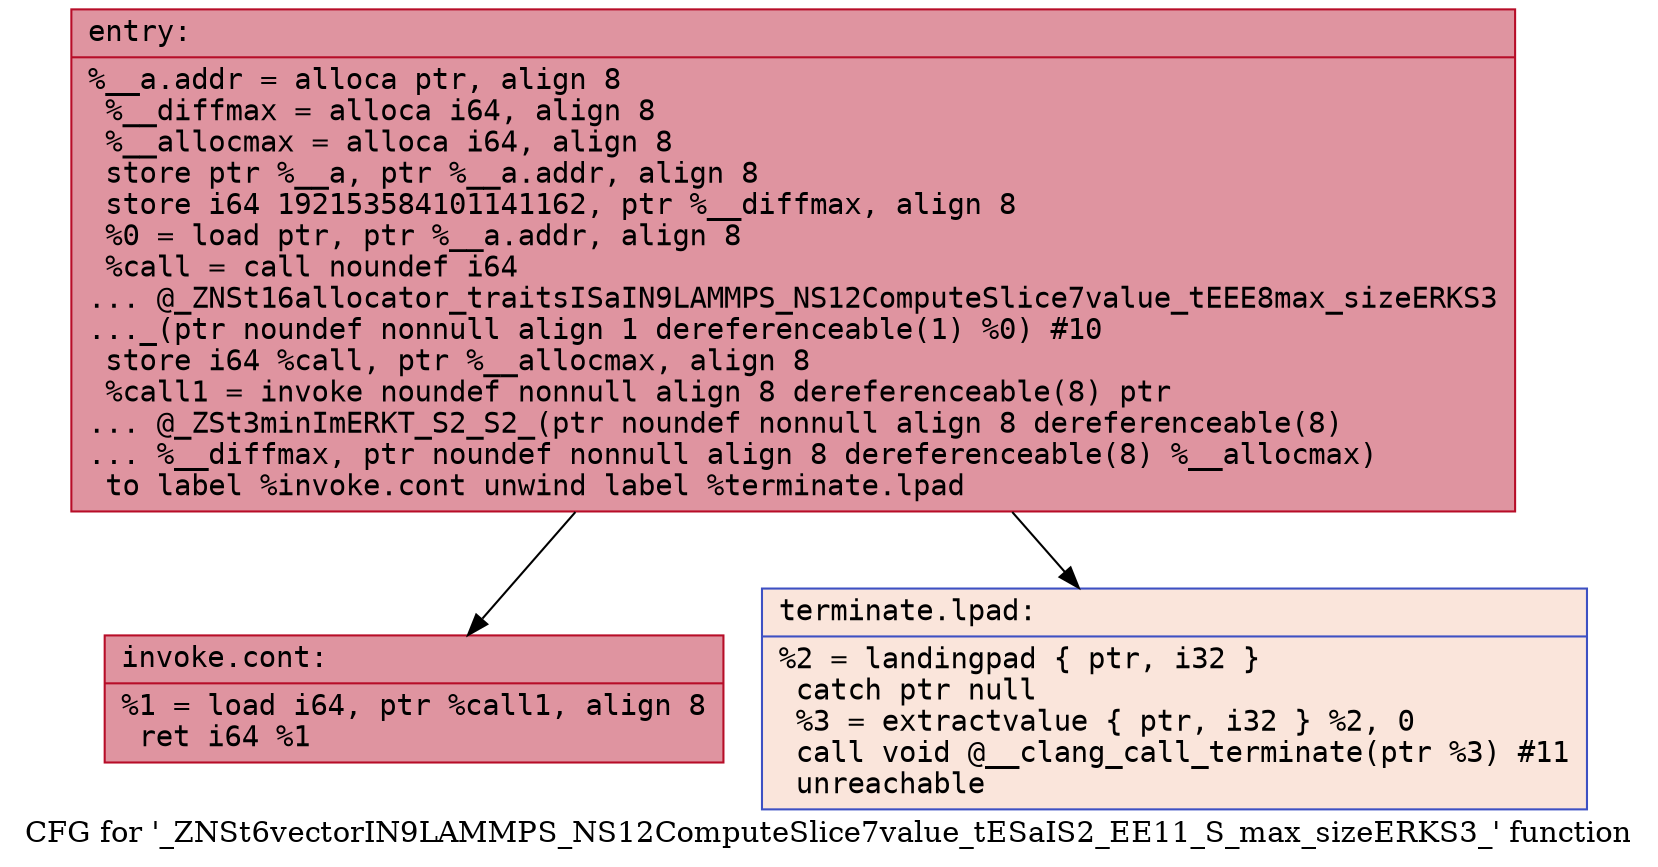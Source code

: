 digraph "CFG for '_ZNSt6vectorIN9LAMMPS_NS12ComputeSlice7value_tESaIS2_EE11_S_max_sizeERKS3_' function" {
	label="CFG for '_ZNSt6vectorIN9LAMMPS_NS12ComputeSlice7value_tESaIS2_EE11_S_max_sizeERKS3_' function";

	Node0x558104793780 [shape=record,color="#b70d28ff", style=filled, fillcolor="#b70d2870" fontname="Courier",label="{entry:\l|  %__a.addr = alloca ptr, align 8\l  %__diffmax = alloca i64, align 8\l  %__allocmax = alloca i64, align 8\l  store ptr %__a, ptr %__a.addr, align 8\l  store i64 192153584101141162, ptr %__diffmax, align 8\l  %0 = load ptr, ptr %__a.addr, align 8\l  %call = call noundef i64\l... @_ZNSt16allocator_traitsISaIN9LAMMPS_NS12ComputeSlice7value_tEEE8max_sizeERKS3\l..._(ptr noundef nonnull align 1 dereferenceable(1) %0) #10\l  store i64 %call, ptr %__allocmax, align 8\l  %call1 = invoke noundef nonnull align 8 dereferenceable(8) ptr\l... @_ZSt3minImERKT_S2_S2_(ptr noundef nonnull align 8 dereferenceable(8)\l... %__diffmax, ptr noundef nonnull align 8 dereferenceable(8) %__allocmax)\l          to label %invoke.cont unwind label %terminate.lpad\l}"];
	Node0x558104793780 -> Node0x558104793db0[tooltip="entry -> invoke.cont\nProbability 100.00%" ];
	Node0x558104793780 -> Node0x558104793e30[tooltip="entry -> terminate.lpad\nProbability 0.00%" ];
	Node0x558104793db0 [shape=record,color="#b70d28ff", style=filled, fillcolor="#b70d2870" fontname="Courier",label="{invoke.cont:\l|  %1 = load i64, ptr %call1, align 8\l  ret i64 %1\l}"];
	Node0x558104793e30 [shape=record,color="#3d50c3ff", style=filled, fillcolor="#f4c5ad70" fontname="Courier",label="{terminate.lpad:\l|  %2 = landingpad \{ ptr, i32 \}\l          catch ptr null\l  %3 = extractvalue \{ ptr, i32 \} %2, 0\l  call void @__clang_call_terminate(ptr %3) #11\l  unreachable\l}"];
}
